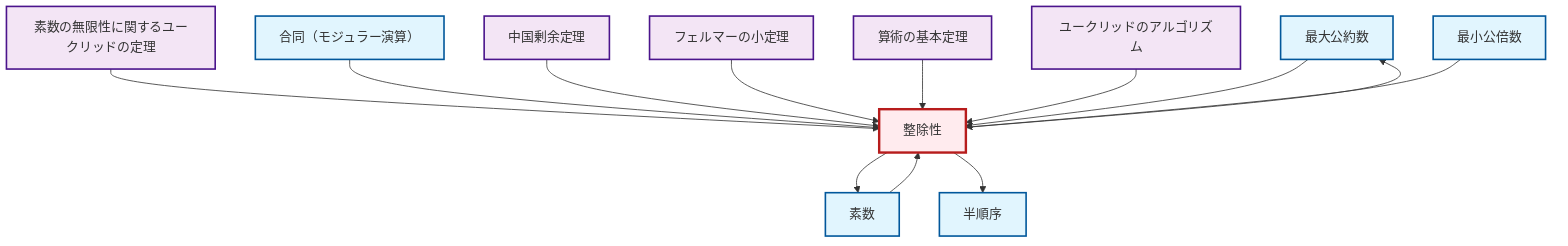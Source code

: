 graph TD
    classDef definition fill:#e1f5fe,stroke:#01579b,stroke-width:2px
    classDef theorem fill:#f3e5f5,stroke:#4a148c,stroke-width:2px
    classDef axiom fill:#fff3e0,stroke:#e65100,stroke-width:2px
    classDef example fill:#e8f5e9,stroke:#1b5e20,stroke-width:2px
    classDef current fill:#ffebee,stroke:#b71c1c,stroke-width:3px
    def-gcd["最大公約数"]:::definition
    def-congruence["合同（モジュラー演算）"]:::definition
    thm-fermat-little["フェルマーの小定理"]:::theorem
    def-prime["素数"]:::definition
    thm-euclid-infinitude-primes["素数の無限性に関するユークリッドの定理"]:::theorem
    def-partial-order["半順序"]:::definition
    thm-euclidean-algorithm["ユークリッドのアルゴリズム"]:::theorem
    def-lcm["最小公倍数"]:::definition
    def-divisibility["整除性"]:::definition
    thm-chinese-remainder["中国剰余定理"]:::theorem
    thm-fundamental-arithmetic["算術の基本定理"]:::theorem
    thm-euclid-infinitude-primes --> def-divisibility
    def-congruence --> def-divisibility
    thm-chinese-remainder --> def-divisibility
    thm-fermat-little --> def-divisibility
    thm-fundamental-arithmetic --> def-divisibility
    def-divisibility --> def-gcd
    def-divisibility --> def-prime
    thm-euclidean-algorithm --> def-divisibility
    def-gcd --> def-divisibility
    def-prime --> def-divisibility
    def-lcm --> def-divisibility
    def-divisibility --> def-partial-order
    class def-divisibility current